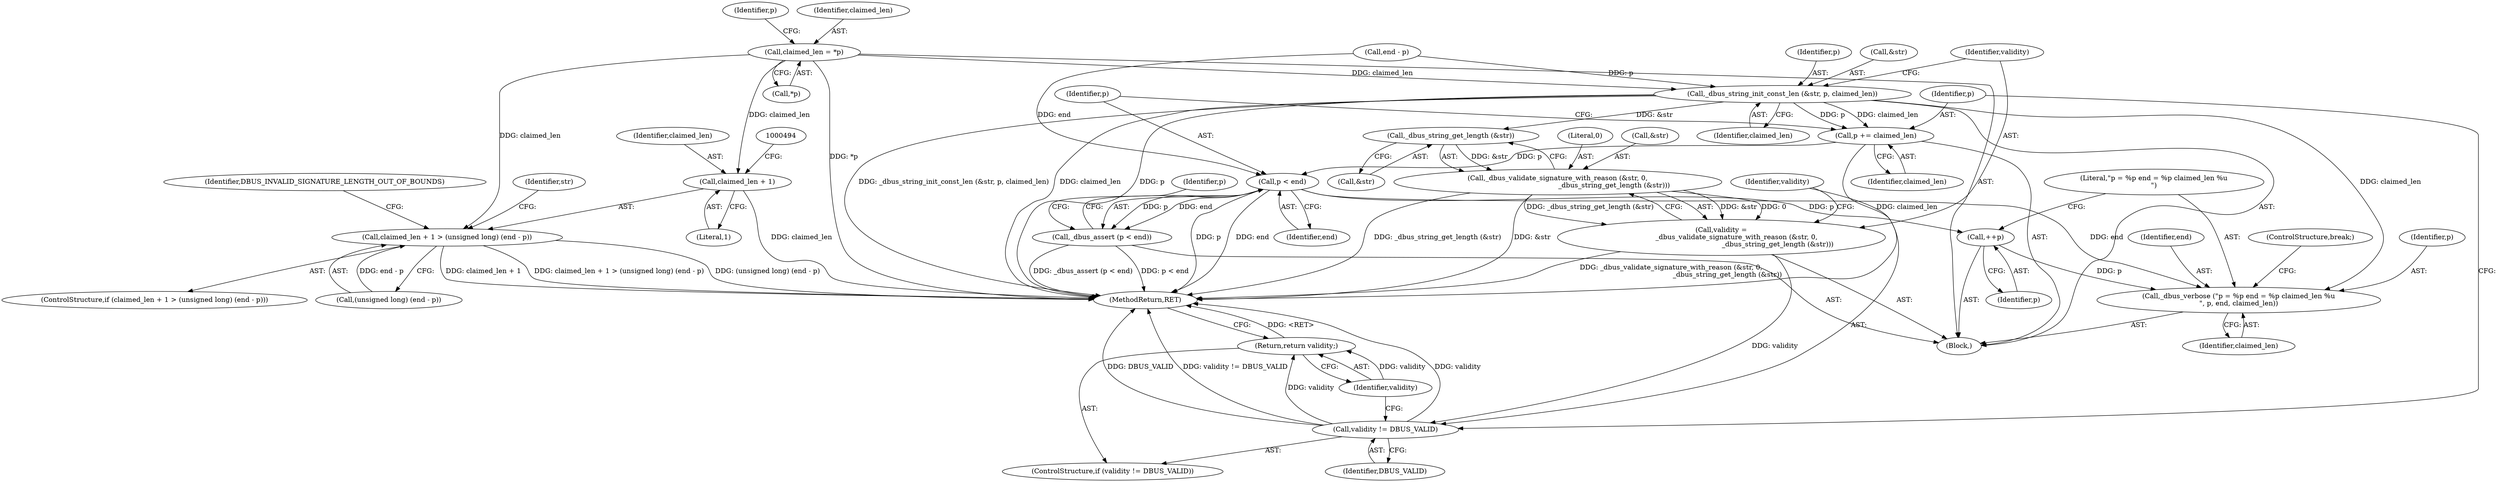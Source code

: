digraph "0_dbus_7d65a3a6ed8815e34a99c680ac3869fde49dbbd4@pointer" {
"1000482" [label="(Call,claimed_len = *p)"];
"1000489" [label="(Call,claimed_len + 1 > (unsigned long) (end - p))"];
"1000490" [label="(Call,claimed_len + 1)"];
"1000500" [label="(Call,_dbus_string_init_const_len (&str, p, claimed_len))"];
"1000511" [label="(Call,_dbus_string_get_length (&str))"];
"1000507" [label="(Call,_dbus_validate_signature_with_reason (&str, 0,\n                                                    _dbus_string_get_length (&str)))"];
"1000505" [label="(Call,validity =\n              _dbus_validate_signature_with_reason (&str, 0,\n                                                    _dbus_string_get_length (&str)))"];
"1000515" [label="(Call,validity != DBUS_VALID)"];
"1000518" [label="(Return,return validity;)"];
"1000520" [label="(Call,p += claimed_len)"];
"1000524" [label="(Call,p < end)"];
"1000523" [label="(Call,_dbus_assert (p < end))"];
"1000534" [label="(Call,++p)"];
"1000536" [label="(Call,_dbus_verbose (\"p = %p end = %p claimed_len %u\n\", p, end, claimed_len))"];
"1000525" [label="(Identifier,p)"];
"1000508" [label="(Call,&str)"];
"1000490" [label="(Call,claimed_len + 1)"];
"1000491" [label="(Identifier,claimed_len)"];
"1000506" [label="(Identifier,validity)"];
"1000515" [label="(Call,validity != DBUS_VALID)"];
"1000499" [label="(Identifier,DBUS_INVALID_SIGNATURE_LENGTH_OUT_OF_BOUNDS)"];
"1000536" [label="(Call,_dbus_verbose (\"p = %p end = %p claimed_len %u\n\", p, end, claimed_len))"];
"1000507" [label="(Call,_dbus_validate_signature_with_reason (&str, 0,\n                                                    _dbus_string_get_length (&str)))"];
"1000540" [label="(Identifier,claimed_len)"];
"1000512" [label="(Call,&str)"];
"1000541" [label="(ControlStructure,break;)"];
"1000516" [label="(Identifier,validity)"];
"1000534" [label="(Call,++p)"];
"1000488" [label="(ControlStructure,if (claimed_len + 1 > (unsigned long) (end - p)))"];
"1000522" [label="(Identifier,claimed_len)"];
"1000503" [label="(Identifier,p)"];
"1000493" [label="(Call,(unsigned long) (end - p))"];
"1000521" [label="(Identifier,p)"];
"1000524" [label="(Call,p < end)"];
"1000523" [label="(Call,_dbus_assert (p < end))"];
"1000518" [label="(Return,return validity;)"];
"1000492" [label="(Literal,1)"];
"1000530" [label="(Identifier,p)"];
"1000487" [label="(Identifier,p)"];
"1000526" [label="(Identifier,end)"];
"1000484" [label="(Call,*p)"];
"1000478" [label="(Block,)"];
"1000489" [label="(Call,claimed_len + 1 > (unsigned long) (end - p))"];
"1000517" [label="(Identifier,DBUS_VALID)"];
"1000483" [label="(Identifier,claimed_len)"];
"1000537" [label="(Literal,\"p = %p end = %p claimed_len %u\n\")"];
"1000504" [label="(Identifier,claimed_len)"];
"1000514" [label="(ControlStructure,if (validity != DBUS_VALID))"];
"1000519" [label="(Identifier,validity)"];
"1000511" [label="(Call,_dbus_string_get_length (&str))"];
"1000535" [label="(Identifier,p)"];
"1000753" [label="(MethodReturn,RET)"];
"1000510" [label="(Literal,0)"];
"1000538" [label="(Identifier,p)"];
"1000500" [label="(Call,_dbus_string_init_const_len (&str, p, claimed_len))"];
"1000539" [label="(Identifier,end)"];
"1000520" [label="(Call,p += claimed_len)"];
"1000505" [label="(Call,validity =\n              _dbus_validate_signature_with_reason (&str, 0,\n                                                    _dbus_string_get_length (&str)))"];
"1000501" [label="(Call,&str)"];
"1000495" [label="(Call,end - p)"];
"1000482" [label="(Call,claimed_len = *p)"];
"1000502" [label="(Identifier,str)"];
"1000482" -> "1000478"  [label="AST: "];
"1000482" -> "1000484"  [label="CFG: "];
"1000483" -> "1000482"  [label="AST: "];
"1000484" -> "1000482"  [label="AST: "];
"1000487" -> "1000482"  [label="CFG: "];
"1000482" -> "1000753"  [label="DDG: *p"];
"1000482" -> "1000489"  [label="DDG: claimed_len"];
"1000482" -> "1000490"  [label="DDG: claimed_len"];
"1000482" -> "1000500"  [label="DDG: claimed_len"];
"1000489" -> "1000488"  [label="AST: "];
"1000489" -> "1000493"  [label="CFG: "];
"1000490" -> "1000489"  [label="AST: "];
"1000493" -> "1000489"  [label="AST: "];
"1000499" -> "1000489"  [label="CFG: "];
"1000502" -> "1000489"  [label="CFG: "];
"1000489" -> "1000753"  [label="DDG: claimed_len + 1 > (unsigned long) (end - p)"];
"1000489" -> "1000753"  [label="DDG: (unsigned long) (end - p)"];
"1000489" -> "1000753"  [label="DDG: claimed_len + 1"];
"1000493" -> "1000489"  [label="DDG: end - p"];
"1000490" -> "1000492"  [label="CFG: "];
"1000491" -> "1000490"  [label="AST: "];
"1000492" -> "1000490"  [label="AST: "];
"1000494" -> "1000490"  [label="CFG: "];
"1000490" -> "1000753"  [label="DDG: claimed_len"];
"1000500" -> "1000478"  [label="AST: "];
"1000500" -> "1000504"  [label="CFG: "];
"1000501" -> "1000500"  [label="AST: "];
"1000503" -> "1000500"  [label="AST: "];
"1000504" -> "1000500"  [label="AST: "];
"1000506" -> "1000500"  [label="CFG: "];
"1000500" -> "1000753"  [label="DDG: p"];
"1000500" -> "1000753"  [label="DDG: _dbus_string_init_const_len (&str, p, claimed_len)"];
"1000500" -> "1000753"  [label="DDG: claimed_len"];
"1000495" -> "1000500"  [label="DDG: p"];
"1000500" -> "1000511"  [label="DDG: &str"];
"1000500" -> "1000520"  [label="DDG: claimed_len"];
"1000500" -> "1000520"  [label="DDG: p"];
"1000500" -> "1000536"  [label="DDG: claimed_len"];
"1000511" -> "1000507"  [label="AST: "];
"1000511" -> "1000512"  [label="CFG: "];
"1000512" -> "1000511"  [label="AST: "];
"1000507" -> "1000511"  [label="CFG: "];
"1000511" -> "1000507"  [label="DDG: &str"];
"1000507" -> "1000505"  [label="AST: "];
"1000508" -> "1000507"  [label="AST: "];
"1000510" -> "1000507"  [label="AST: "];
"1000505" -> "1000507"  [label="CFG: "];
"1000507" -> "1000753"  [label="DDG: _dbus_string_get_length (&str)"];
"1000507" -> "1000753"  [label="DDG: &str"];
"1000507" -> "1000505"  [label="DDG: &str"];
"1000507" -> "1000505"  [label="DDG: 0"];
"1000507" -> "1000505"  [label="DDG: _dbus_string_get_length (&str)"];
"1000505" -> "1000478"  [label="AST: "];
"1000506" -> "1000505"  [label="AST: "];
"1000516" -> "1000505"  [label="CFG: "];
"1000505" -> "1000753"  [label="DDG: _dbus_validate_signature_with_reason (&str, 0,\n                                                    _dbus_string_get_length (&str))"];
"1000505" -> "1000515"  [label="DDG: validity"];
"1000515" -> "1000514"  [label="AST: "];
"1000515" -> "1000517"  [label="CFG: "];
"1000516" -> "1000515"  [label="AST: "];
"1000517" -> "1000515"  [label="AST: "];
"1000519" -> "1000515"  [label="CFG: "];
"1000521" -> "1000515"  [label="CFG: "];
"1000515" -> "1000753"  [label="DDG: validity != DBUS_VALID"];
"1000515" -> "1000753"  [label="DDG: validity"];
"1000515" -> "1000753"  [label="DDG: DBUS_VALID"];
"1000515" -> "1000518"  [label="DDG: validity"];
"1000518" -> "1000514"  [label="AST: "];
"1000518" -> "1000519"  [label="CFG: "];
"1000519" -> "1000518"  [label="AST: "];
"1000753" -> "1000518"  [label="CFG: "];
"1000518" -> "1000753"  [label="DDG: <RET>"];
"1000519" -> "1000518"  [label="DDG: validity"];
"1000520" -> "1000478"  [label="AST: "];
"1000520" -> "1000522"  [label="CFG: "];
"1000521" -> "1000520"  [label="AST: "];
"1000522" -> "1000520"  [label="AST: "];
"1000525" -> "1000520"  [label="CFG: "];
"1000520" -> "1000753"  [label="DDG: claimed_len"];
"1000520" -> "1000524"  [label="DDG: p"];
"1000524" -> "1000523"  [label="AST: "];
"1000524" -> "1000526"  [label="CFG: "];
"1000525" -> "1000524"  [label="AST: "];
"1000526" -> "1000524"  [label="AST: "];
"1000523" -> "1000524"  [label="CFG: "];
"1000524" -> "1000753"  [label="DDG: p"];
"1000524" -> "1000753"  [label="DDG: end"];
"1000524" -> "1000523"  [label="DDG: p"];
"1000524" -> "1000523"  [label="DDG: end"];
"1000495" -> "1000524"  [label="DDG: end"];
"1000524" -> "1000534"  [label="DDG: p"];
"1000524" -> "1000536"  [label="DDG: end"];
"1000523" -> "1000478"  [label="AST: "];
"1000530" -> "1000523"  [label="CFG: "];
"1000523" -> "1000753"  [label="DDG: p < end"];
"1000523" -> "1000753"  [label="DDG: _dbus_assert (p < end)"];
"1000534" -> "1000478"  [label="AST: "];
"1000534" -> "1000535"  [label="CFG: "];
"1000535" -> "1000534"  [label="AST: "];
"1000537" -> "1000534"  [label="CFG: "];
"1000534" -> "1000536"  [label="DDG: p"];
"1000536" -> "1000478"  [label="AST: "];
"1000536" -> "1000540"  [label="CFG: "];
"1000537" -> "1000536"  [label="AST: "];
"1000538" -> "1000536"  [label="AST: "];
"1000539" -> "1000536"  [label="AST: "];
"1000540" -> "1000536"  [label="AST: "];
"1000541" -> "1000536"  [label="CFG: "];
}
